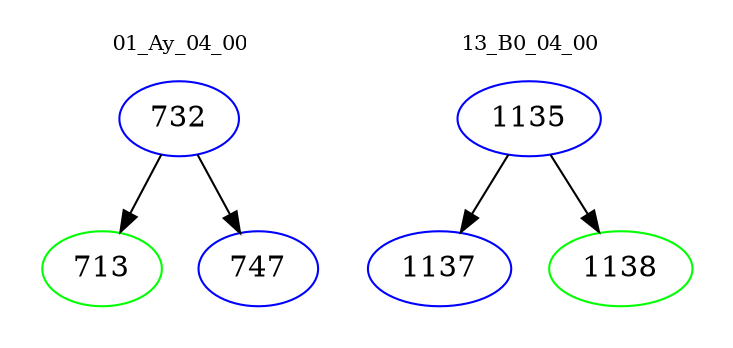 digraph{
subgraph cluster_0 {
color = white
label = "01_Ay_04_00";
fontsize=10;
T0_732 [label="732", color="blue"]
T0_732 -> T0_713 [color="black"]
T0_713 [label="713", color="green"]
T0_732 -> T0_747 [color="black"]
T0_747 [label="747", color="blue"]
}
subgraph cluster_1 {
color = white
label = "13_B0_04_00";
fontsize=10;
T1_1135 [label="1135", color="blue"]
T1_1135 -> T1_1137 [color="black"]
T1_1137 [label="1137", color="blue"]
T1_1135 -> T1_1138 [color="black"]
T1_1138 [label="1138", color="green"]
}
}

